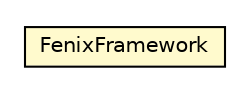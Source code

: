 #!/usr/local/bin/dot
#
# Class diagram 
# Generated by UMLGraph version 5.1 (http://www.umlgraph.org/)
#

digraph G {
	edge [fontname="Helvetica",fontsize=10,labelfontname="Helvetica",labelfontsize=10];
	node [fontname="Helvetica",fontsize=10,shape=plaintext];
	nodesep=0.25;
	ranksep=0.5;
	// pt.ist.fenixframework.FenixFramework
	c17097 [label=<<table title="pt.ist.fenixframework.FenixFramework" border="0" cellborder="1" cellspacing="0" cellpadding="2" port="p" bgcolor="lemonChiffon" href="./FenixFramework.html">
		<tr><td><table border="0" cellspacing="0" cellpadding="1">
<tr><td align="center" balign="center"> FenixFramework </td></tr>
		</table></td></tr>
		</table>>, fontname="Helvetica", fontcolor="black", fontsize=10.0];
}

